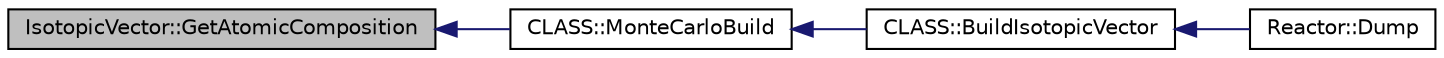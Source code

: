 digraph G
{
  edge [fontname="Helvetica",fontsize="10",labelfontname="Helvetica",labelfontsize="10"];
  node [fontname="Helvetica",fontsize="10",shape=record];
  rankdir="LR";
  Node1 [label="IsotopicVector::GetAtomicComposition",height=0.2,width=0.4,color="black", fillcolor="grey75", style="filled" fontcolor="black"];
  Node1 -> Node2 [dir="back",color="midnightblue",fontsize="10",style="solid",fontname="Helvetica"];
  Node2 [label="CLASS::MonteCarloBuild",height=0.2,width=0.4,color="black", fillcolor="white", style="filled",URL="$class_c_l_a_s_s.html#aad19446649d83e01e6a0e2aba44fd4db",tooltip="Build the needed IV with the MonteCarlo Method."];
  Node2 -> Node3 [dir="back",color="midnightblue",fontsize="10",style="solid",fontname="Helvetica"];
  Node3 [label="CLASS::BuildIsotopicVector",height=0.2,width=0.4,color="black", fillcolor="white", style="filled",URL="$class_c_l_a_s_s.html#a38540c368982b9214ad3bf0921f716c5",tooltip="Build The needed Isotopic Vector from the stock."];
  Node3 -> Node4 [dir="back",color="midnightblue",fontsize="10",style="solid",fontname="Helvetica"];
  Node4 [label="Reactor::Dump",height=0.2,width=0.4,color="black", fillcolor="white", style="filled",URL="$class_reactor.html#a62ecaa3d122030fb9a44396c297e032b",tooltip="Write Modification (IV In/Out, filling the TF...)"];
}
